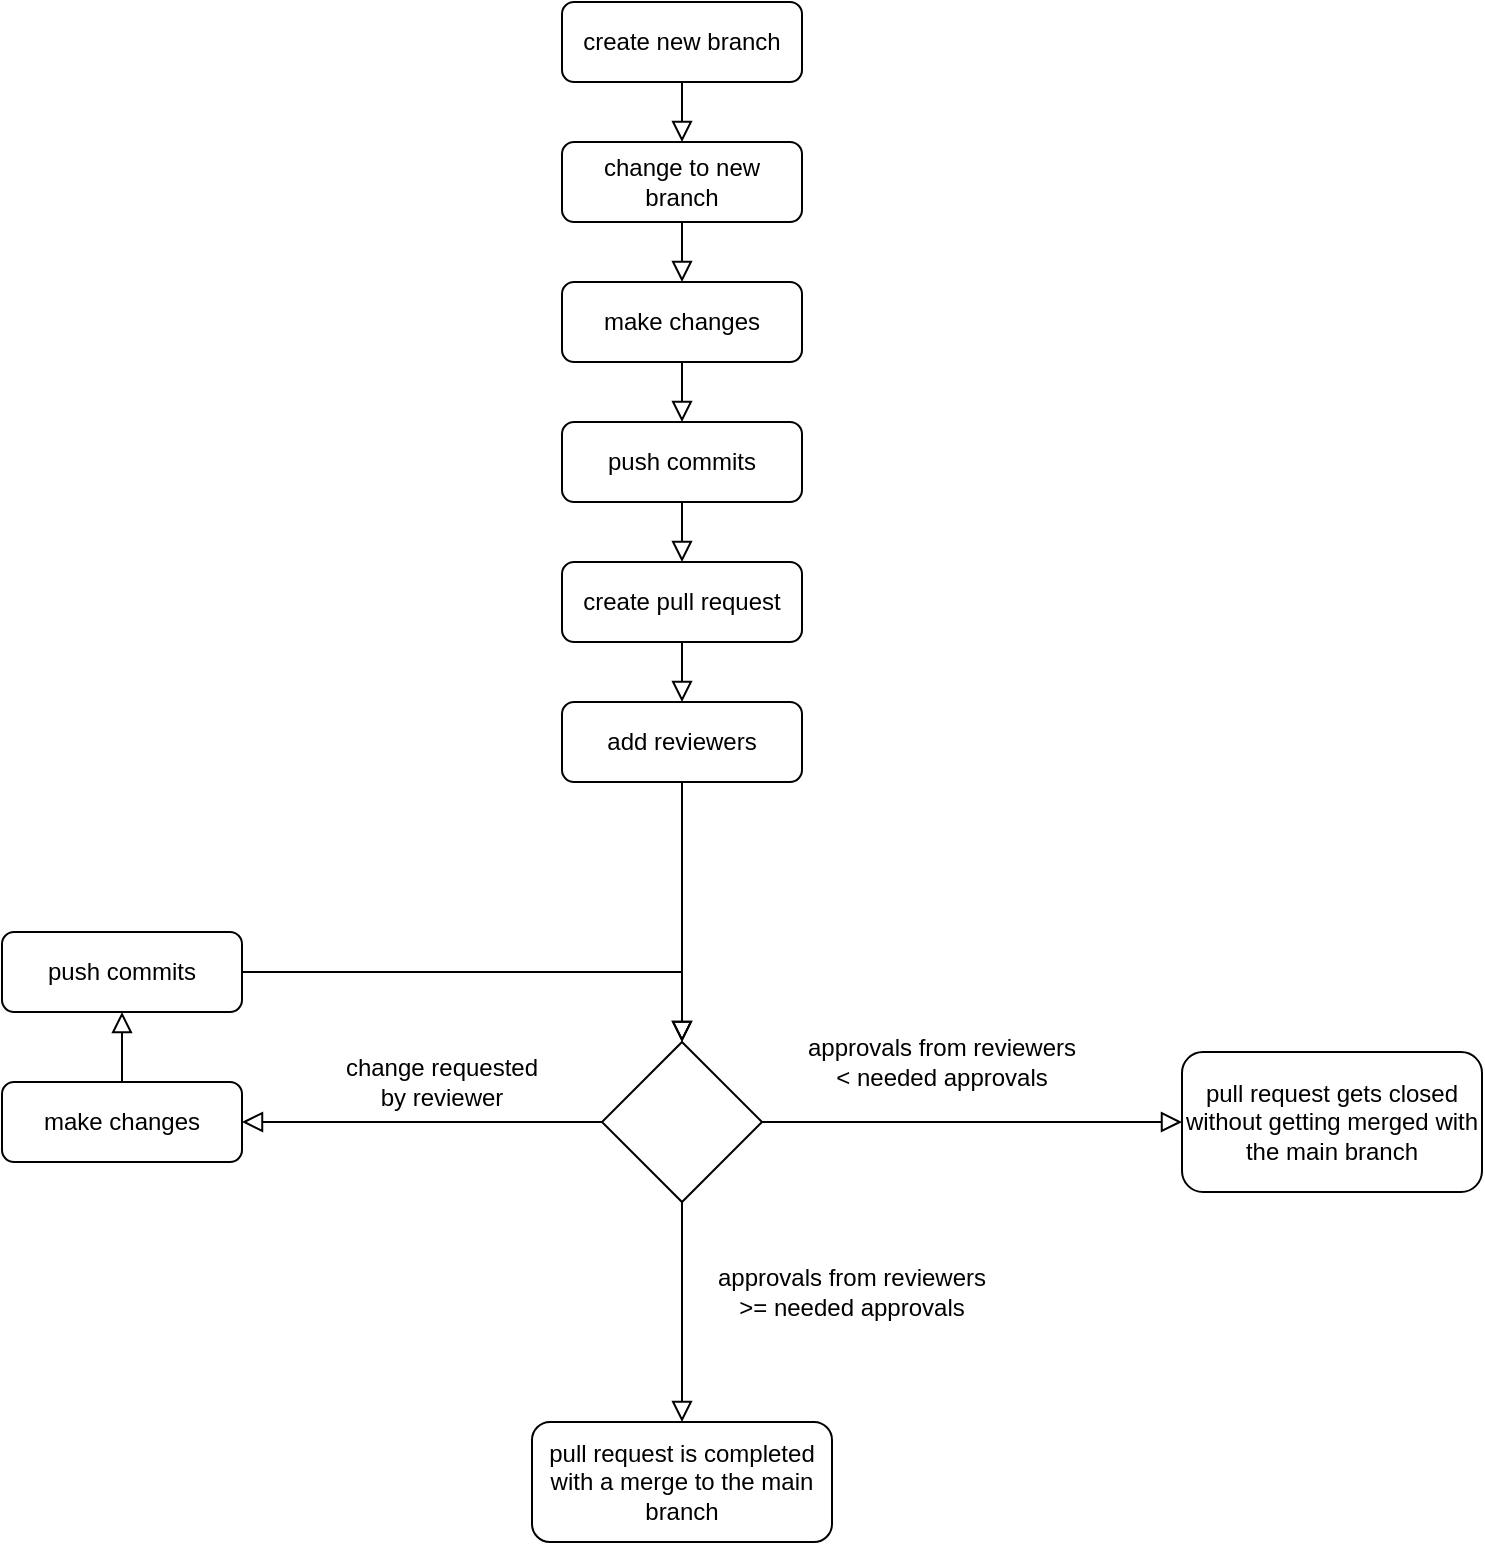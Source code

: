 <mxfile version="16.6.5" type="device"><diagram id="C5RBs43oDa-KdzZeNtuy" name="Page-1"><mxGraphModel dx="1292" dy="719" grid="1" gridSize="10" guides="1" tooltips="1" connect="1" arrows="1" fold="1" page="1" pageScale="1" pageWidth="827" pageHeight="1169" math="0" shadow="0"><root><mxCell id="WIyWlLk6GJQsqaUBKTNV-0"/><mxCell id="WIyWlLk6GJQsqaUBKTNV-1" parent="WIyWlLk6GJQsqaUBKTNV-0"/><mxCell id="WIyWlLk6GJQsqaUBKTNV-2" value="" style="rounded=0;html=1;jettySize=auto;orthogonalLoop=1;fontSize=11;endArrow=block;endFill=0;endSize=8;strokeWidth=1;shadow=0;labelBackgroundColor=none;edgeStyle=orthogonalEdgeStyle;entryX=0.5;entryY=0;entryDx=0;entryDy=0;" parent="WIyWlLk6GJQsqaUBKTNV-1" source="WIyWlLk6GJQsqaUBKTNV-3" target="WIyWlLk6GJQsqaUBKTNV-11" edge="1"><mxGeometry relative="1" as="geometry"><mxPoint x="380" y="150" as="targetPoint"/></mxGeometry></mxCell><mxCell id="WIyWlLk6GJQsqaUBKTNV-3" value="create new branch" style="rounded=1;whiteSpace=wrap;html=1;fontSize=12;glass=0;strokeWidth=1;shadow=0;" parent="WIyWlLk6GJQsqaUBKTNV-1" vertex="1"><mxGeometry x="320" y="80" width="120" height="40" as="geometry"/></mxCell><mxCell id="WIyWlLk6GJQsqaUBKTNV-4" value="" style="rounded=0;html=1;jettySize=auto;orthogonalLoop=1;fontSize=11;endArrow=block;endFill=0;endSize=8;strokeWidth=1;shadow=0;labelBackgroundColor=none;edgeStyle=orthogonalEdgeStyle;exitX=0.5;exitY=1;exitDx=0;exitDy=0;entryX=0.5;entryY=0;entryDx=0;entryDy=0;" parent="WIyWlLk6GJQsqaUBKTNV-1" source="WIyWlLk6GJQsqaUBKTNV-7" target="WIyWlLk6GJQsqaUBKTNV-12" edge="1"><mxGeometry y="20" relative="1" as="geometry"><mxPoint as="offset"/><mxPoint x="380" y="250" as="sourcePoint"/><mxPoint x="380" y="290" as="targetPoint"/></mxGeometry></mxCell><mxCell id="WIyWlLk6GJQsqaUBKTNV-7" value="make changes" style="rounded=1;whiteSpace=wrap;html=1;fontSize=12;glass=0;strokeWidth=1;shadow=0;" parent="WIyWlLk6GJQsqaUBKTNV-1" vertex="1"><mxGeometry x="320" y="220" width="120" height="40" as="geometry"/></mxCell><mxCell id="WIyWlLk6GJQsqaUBKTNV-11" value="change to new branch" style="rounded=1;whiteSpace=wrap;html=1;fontSize=12;glass=0;strokeWidth=1;shadow=0;" parent="WIyWlLk6GJQsqaUBKTNV-1" vertex="1"><mxGeometry x="320" y="150" width="120" height="40" as="geometry"/></mxCell><mxCell id="WIyWlLk6GJQsqaUBKTNV-12" value="push commits" style="rounded=1;whiteSpace=wrap;html=1;fontSize=12;glass=0;strokeWidth=1;shadow=0;" parent="WIyWlLk6GJQsqaUBKTNV-1" vertex="1"><mxGeometry x="320" y="290" width="120" height="40" as="geometry"/></mxCell><mxCell id="AHYv4fyDdDNT2EexxhXI-1" value="" style="rounded=0;html=1;jettySize=auto;orthogonalLoop=1;fontSize=11;endArrow=block;endFill=0;endSize=8;strokeWidth=1;shadow=0;labelBackgroundColor=none;edgeStyle=orthogonalEdgeStyle;exitX=0.5;exitY=1;exitDx=0;exitDy=0;entryX=0.5;entryY=0;entryDx=0;entryDy=0;" parent="WIyWlLk6GJQsqaUBKTNV-1" source="WIyWlLk6GJQsqaUBKTNV-11" target="WIyWlLk6GJQsqaUBKTNV-7" edge="1"><mxGeometry y="20" relative="1" as="geometry"><mxPoint as="offset"/><mxPoint x="390" y="270" as="sourcePoint"/><mxPoint x="340" y="200" as="targetPoint"/></mxGeometry></mxCell><mxCell id="AHYv4fyDdDNT2EexxhXI-3" value="create pull request" style="rounded=1;whiteSpace=wrap;html=1;fontSize=12;glass=0;strokeWidth=1;shadow=0;" parent="WIyWlLk6GJQsqaUBKTNV-1" vertex="1"><mxGeometry x="320" y="360" width="120" height="40" as="geometry"/></mxCell><mxCell id="AHYv4fyDdDNT2EexxhXI-4" value="" style="rounded=0;html=1;jettySize=auto;orthogonalLoop=1;fontSize=11;endArrow=block;endFill=0;endSize=8;strokeWidth=1;shadow=0;labelBackgroundColor=none;edgeStyle=orthogonalEdgeStyle;entryX=0.5;entryY=0;entryDx=0;entryDy=0;" parent="WIyWlLk6GJQsqaUBKTNV-1" target="AHYv4fyDdDNT2EexxhXI-3" edge="1"><mxGeometry y="20" relative="1" as="geometry"><mxPoint as="offset"/><mxPoint x="380" y="330" as="sourcePoint"/><mxPoint x="390" y="300" as="targetPoint"/></mxGeometry></mxCell><mxCell id="AHYv4fyDdDNT2EexxhXI-6" value="add reviewers" style="rounded=1;whiteSpace=wrap;html=1;fontSize=12;glass=0;strokeWidth=1;shadow=0;" parent="WIyWlLk6GJQsqaUBKTNV-1" vertex="1"><mxGeometry x="320" y="430" width="120" height="40" as="geometry"/></mxCell><mxCell id="AHYv4fyDdDNT2EexxhXI-7" value="" style="rounded=0;html=1;jettySize=auto;orthogonalLoop=1;fontSize=11;endArrow=block;endFill=0;endSize=8;strokeWidth=1;shadow=0;labelBackgroundColor=none;edgeStyle=orthogonalEdgeStyle;entryX=0.5;entryY=0;entryDx=0;entryDy=0;exitX=0.5;exitY=1;exitDx=0;exitDy=0;" parent="WIyWlLk6GJQsqaUBKTNV-1" source="AHYv4fyDdDNT2EexxhXI-3" target="AHYv4fyDdDNT2EexxhXI-6" edge="1"><mxGeometry y="20" relative="1" as="geometry"><mxPoint as="offset"/><mxPoint x="380" y="410" as="sourcePoint"/><mxPoint x="390" y="370" as="targetPoint"/></mxGeometry></mxCell><mxCell id="AHYv4fyDdDNT2EexxhXI-8" value="" style="rhombus;whiteSpace=wrap;html=1;" parent="WIyWlLk6GJQsqaUBKTNV-1" vertex="1"><mxGeometry x="340" y="600" width="80" height="80" as="geometry"/></mxCell><mxCell id="AHYv4fyDdDNT2EexxhXI-13" value="" style="rounded=0;html=1;jettySize=auto;orthogonalLoop=1;fontSize=11;endArrow=block;endFill=0;endSize=8;strokeWidth=1;shadow=0;labelBackgroundColor=none;edgeStyle=orthogonalEdgeStyle;entryX=0.5;entryY=0;entryDx=0;entryDy=0;exitX=0.5;exitY=1;exitDx=0;exitDy=0;" parent="WIyWlLk6GJQsqaUBKTNV-1" source="AHYv4fyDdDNT2EexxhXI-6" target="AHYv4fyDdDNT2EexxhXI-8" edge="1"><mxGeometry y="20" relative="1" as="geometry"><mxPoint as="offset"/><mxPoint x="380" y="550" as="sourcePoint"/><mxPoint x="390" y="520" as="targetPoint"/></mxGeometry></mxCell><mxCell id="AHYv4fyDdDNT2EexxhXI-16" value="pull request is completed with a merge to the main branch" style="rounded=1;whiteSpace=wrap;html=1;fontSize=12;glass=0;strokeWidth=1;shadow=0;" parent="WIyWlLk6GJQsqaUBKTNV-1" vertex="1"><mxGeometry x="305" y="790" width="150" height="60" as="geometry"/></mxCell><mxCell id="AHYv4fyDdDNT2EexxhXI-18" value="pull request gets closed without getting merged with the main branch" style="rounded=1;whiteSpace=wrap;html=1;" parent="WIyWlLk6GJQsqaUBKTNV-1" vertex="1"><mxGeometry x="630" y="605" width="150" height="70" as="geometry"/></mxCell><mxCell id="AHYv4fyDdDNT2EexxhXI-19" style="edgeStyle=orthogonalEdgeStyle;rounded=0;orthogonalLoop=1;jettySize=auto;html=1;exitX=0.5;exitY=1;exitDx=0;exitDy=0;" parent="WIyWlLk6GJQsqaUBKTNV-1" source="AHYv4fyDdDNT2EexxhXI-16" target="AHYv4fyDdDNT2EexxhXI-16" edge="1"><mxGeometry relative="1" as="geometry"/></mxCell><mxCell id="AHYv4fyDdDNT2EexxhXI-20" value="" style="rounded=0;html=1;jettySize=auto;orthogonalLoop=1;fontSize=11;endArrow=block;endFill=0;endSize=8;strokeWidth=1;shadow=0;labelBackgroundColor=none;edgeStyle=orthogonalEdgeStyle;entryX=0.5;entryY=0;entryDx=0;entryDy=0;exitX=0.5;exitY=1;exitDx=0;exitDy=0;" parent="WIyWlLk6GJQsqaUBKTNV-1" source="AHYv4fyDdDNT2EexxhXI-8" target="AHYv4fyDdDNT2EexxhXI-16" edge="1"><mxGeometry y="20" relative="1" as="geometry"><mxPoint as="offset"/><mxPoint x="380" y="840" as="sourcePoint"/><mxPoint x="390" y="810" as="targetPoint"/></mxGeometry></mxCell><mxCell id="AHYv4fyDdDNT2EexxhXI-21" value="approvals from reviewers &amp;gt;= needed approvals" style="text;html=1;strokeColor=none;fillColor=none;align=center;verticalAlign=middle;whiteSpace=wrap;rounded=0;" parent="WIyWlLk6GJQsqaUBKTNV-1" vertex="1"><mxGeometry x="390" y="700" width="150" height="50" as="geometry"/></mxCell><mxCell id="nVa6cVgYQLIaSBLbPVLw-0" value="" style="rounded=0;html=1;jettySize=auto;orthogonalLoop=1;fontSize=11;endArrow=block;endFill=0;endSize=8;strokeWidth=1;shadow=0;labelBackgroundColor=none;edgeStyle=orthogonalEdgeStyle;entryX=1;entryY=0.5;entryDx=0;entryDy=0;exitX=0;exitY=0.5;exitDx=0;exitDy=0;entryPerimeter=0;" edge="1" parent="WIyWlLk6GJQsqaUBKTNV-1" source="AHYv4fyDdDNT2EexxhXI-8" target="nVa6cVgYQLIaSBLbPVLw-3"><mxGeometry y="20" relative="1" as="geometry"><mxPoint as="offset"/><mxPoint x="390" y="690" as="sourcePoint"/><mxPoint x="70" y="640" as="targetPoint"/></mxGeometry></mxCell><mxCell id="nVa6cVgYQLIaSBLbPVLw-1" value="change requested by reviewer" style="text;html=1;strokeColor=none;fillColor=none;align=center;verticalAlign=middle;whiteSpace=wrap;rounded=0;" vertex="1" parent="WIyWlLk6GJQsqaUBKTNV-1"><mxGeometry x="210" y="605" width="100" height="30" as="geometry"/></mxCell><mxCell id="nVa6cVgYQLIaSBLbPVLw-2" value="push commits" style="rounded=1;whiteSpace=wrap;html=1;fontSize=12;glass=0;strokeWidth=1;shadow=0;" vertex="1" parent="WIyWlLk6GJQsqaUBKTNV-1"><mxGeometry x="40" y="545" width="120" height="40" as="geometry"/></mxCell><mxCell id="nVa6cVgYQLIaSBLbPVLw-3" value="make changes" style="rounded=1;whiteSpace=wrap;html=1;fontSize=12;glass=0;strokeWidth=1;shadow=0;" vertex="1" parent="WIyWlLk6GJQsqaUBKTNV-1"><mxGeometry x="40" y="620" width="120" height="40" as="geometry"/></mxCell><mxCell id="nVa6cVgYQLIaSBLbPVLw-4" value="" style="rounded=0;html=1;jettySize=auto;orthogonalLoop=1;fontSize=11;endArrow=block;endFill=0;endSize=8;strokeWidth=1;shadow=0;labelBackgroundColor=none;edgeStyle=orthogonalEdgeStyle;entryX=0.5;entryY=1;entryDx=0;entryDy=0;exitX=0.5;exitY=0;exitDx=0;exitDy=0;" edge="1" parent="WIyWlLk6GJQsqaUBKTNV-1" source="nVa6cVgYQLIaSBLbPVLw-3" target="nVa6cVgYQLIaSBLbPVLw-2"><mxGeometry y="20" relative="1" as="geometry"><mxPoint as="offset"/><mxPoint x="440" y="650" as="sourcePoint"/><mxPoint x="170" y="650" as="targetPoint"/></mxGeometry></mxCell><mxCell id="nVa6cVgYQLIaSBLbPVLw-5" value="" style="rounded=0;html=1;jettySize=auto;orthogonalLoop=1;fontSize=11;endArrow=block;endFill=0;endSize=8;strokeWidth=1;shadow=0;labelBackgroundColor=none;edgeStyle=orthogonalEdgeStyle;entryX=0.5;entryY=0;entryDx=0;entryDy=0;exitX=1;exitY=0.5;exitDx=0;exitDy=0;" edge="1" parent="WIyWlLk6GJQsqaUBKTNV-1" source="nVa6cVgYQLIaSBLbPVLw-2" target="AHYv4fyDdDNT2EexxhXI-8"><mxGeometry y="20" relative="1" as="geometry"><mxPoint as="offset"/><mxPoint x="20" y="630" as="sourcePoint"/><mxPoint x="20" y="595" as="targetPoint"/></mxGeometry></mxCell><mxCell id="nVa6cVgYQLIaSBLbPVLw-6" value="approvals from reviewers &amp;lt; needed approvals" style="text;html=1;strokeColor=none;fillColor=none;align=center;verticalAlign=middle;whiteSpace=wrap;rounded=0;" vertex="1" parent="WIyWlLk6GJQsqaUBKTNV-1"><mxGeometry x="440" y="585" width="140" height="50" as="geometry"/></mxCell><mxCell id="nVa6cVgYQLIaSBLbPVLw-7" value="" style="rounded=0;html=1;jettySize=auto;orthogonalLoop=1;fontSize=11;endArrow=block;endFill=0;endSize=8;strokeWidth=1;shadow=0;labelBackgroundColor=none;edgeStyle=orthogonalEdgeStyle;entryX=0;entryY=0.5;entryDx=0;entryDy=0;exitX=1;exitY=0.5;exitDx=0;exitDy=0;" edge="1" parent="WIyWlLk6GJQsqaUBKTNV-1" source="AHYv4fyDdDNT2EexxhXI-8" target="AHYv4fyDdDNT2EexxhXI-18"><mxGeometry y="20" relative="1" as="geometry"><mxPoint as="offset"/><mxPoint x="80" y="575" as="sourcePoint"/><mxPoint x="710" y="640" as="targetPoint"/></mxGeometry></mxCell></root></mxGraphModel></diagram></mxfile>